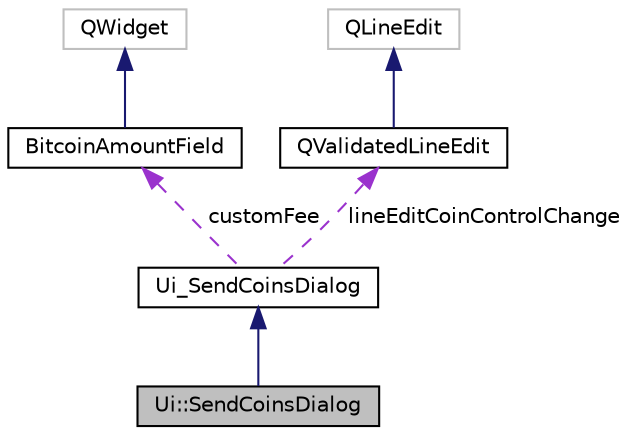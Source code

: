 digraph "Ui::SendCoinsDialog"
{
 // LATEX_PDF_SIZE
  edge [fontname="Helvetica",fontsize="10",labelfontname="Helvetica",labelfontsize="10"];
  node [fontname="Helvetica",fontsize="10",shape=record];
  Node2 [label="Ui::SendCoinsDialog",height=0.2,width=0.4,color="black", fillcolor="grey75", style="filled", fontcolor="black",tooltip=" "];
  Node3 -> Node2 [dir="back",color="midnightblue",fontsize="10",style="solid"];
  Node3 [label="Ui_SendCoinsDialog",height=0.2,width=0.4,color="black", fillcolor="white", style="filled",URL="$class_ui___send_coins_dialog.html",tooltip=" "];
  Node4 -> Node3 [dir="back",color="darkorchid3",fontsize="10",style="dashed",label=" customFee" ];
  Node4 [label="BitcoinAmountField",height=0.2,width=0.4,color="black", fillcolor="white", style="filled",URL="$class_bitcoin_amount_field.html",tooltip=" "];
  Node5 -> Node4 [dir="back",color="midnightblue",fontsize="10",style="solid"];
  Node5 [label="QWidget",height=0.2,width=0.4,color="grey75", fillcolor="white", style="filled",tooltip=" "];
  Node6 -> Node3 [dir="back",color="darkorchid3",fontsize="10",style="dashed",label=" lineEditCoinControlChange" ];
  Node6 [label="QValidatedLineEdit",height=0.2,width=0.4,color="black", fillcolor="white", style="filled",URL="$class_q_validated_line_edit.html",tooltip=" "];
  Node7 -> Node6 [dir="back",color="midnightblue",fontsize="10",style="solid"];
  Node7 [label="QLineEdit",height=0.2,width=0.4,color="grey75", fillcolor="white", style="filled",tooltip=" "];
}
